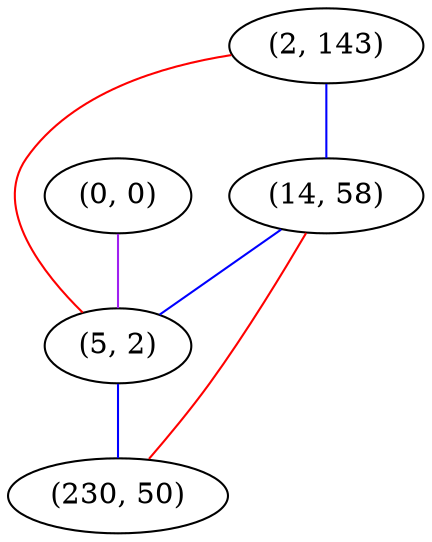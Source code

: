 graph "" {
"(2, 143)";
"(0, 0)";
"(14, 58)";
"(5, 2)";
"(230, 50)";
"(2, 143)" -- "(14, 58)"  [color=blue, key=0, weight=3];
"(2, 143)" -- "(5, 2)"  [color=red, key=0, weight=1];
"(0, 0)" -- "(5, 2)"  [color=purple, key=0, weight=4];
"(14, 58)" -- "(230, 50)"  [color=red, key=0, weight=1];
"(14, 58)" -- "(5, 2)"  [color=blue, key=0, weight=3];
"(5, 2)" -- "(230, 50)"  [color=blue, key=0, weight=3];
}
